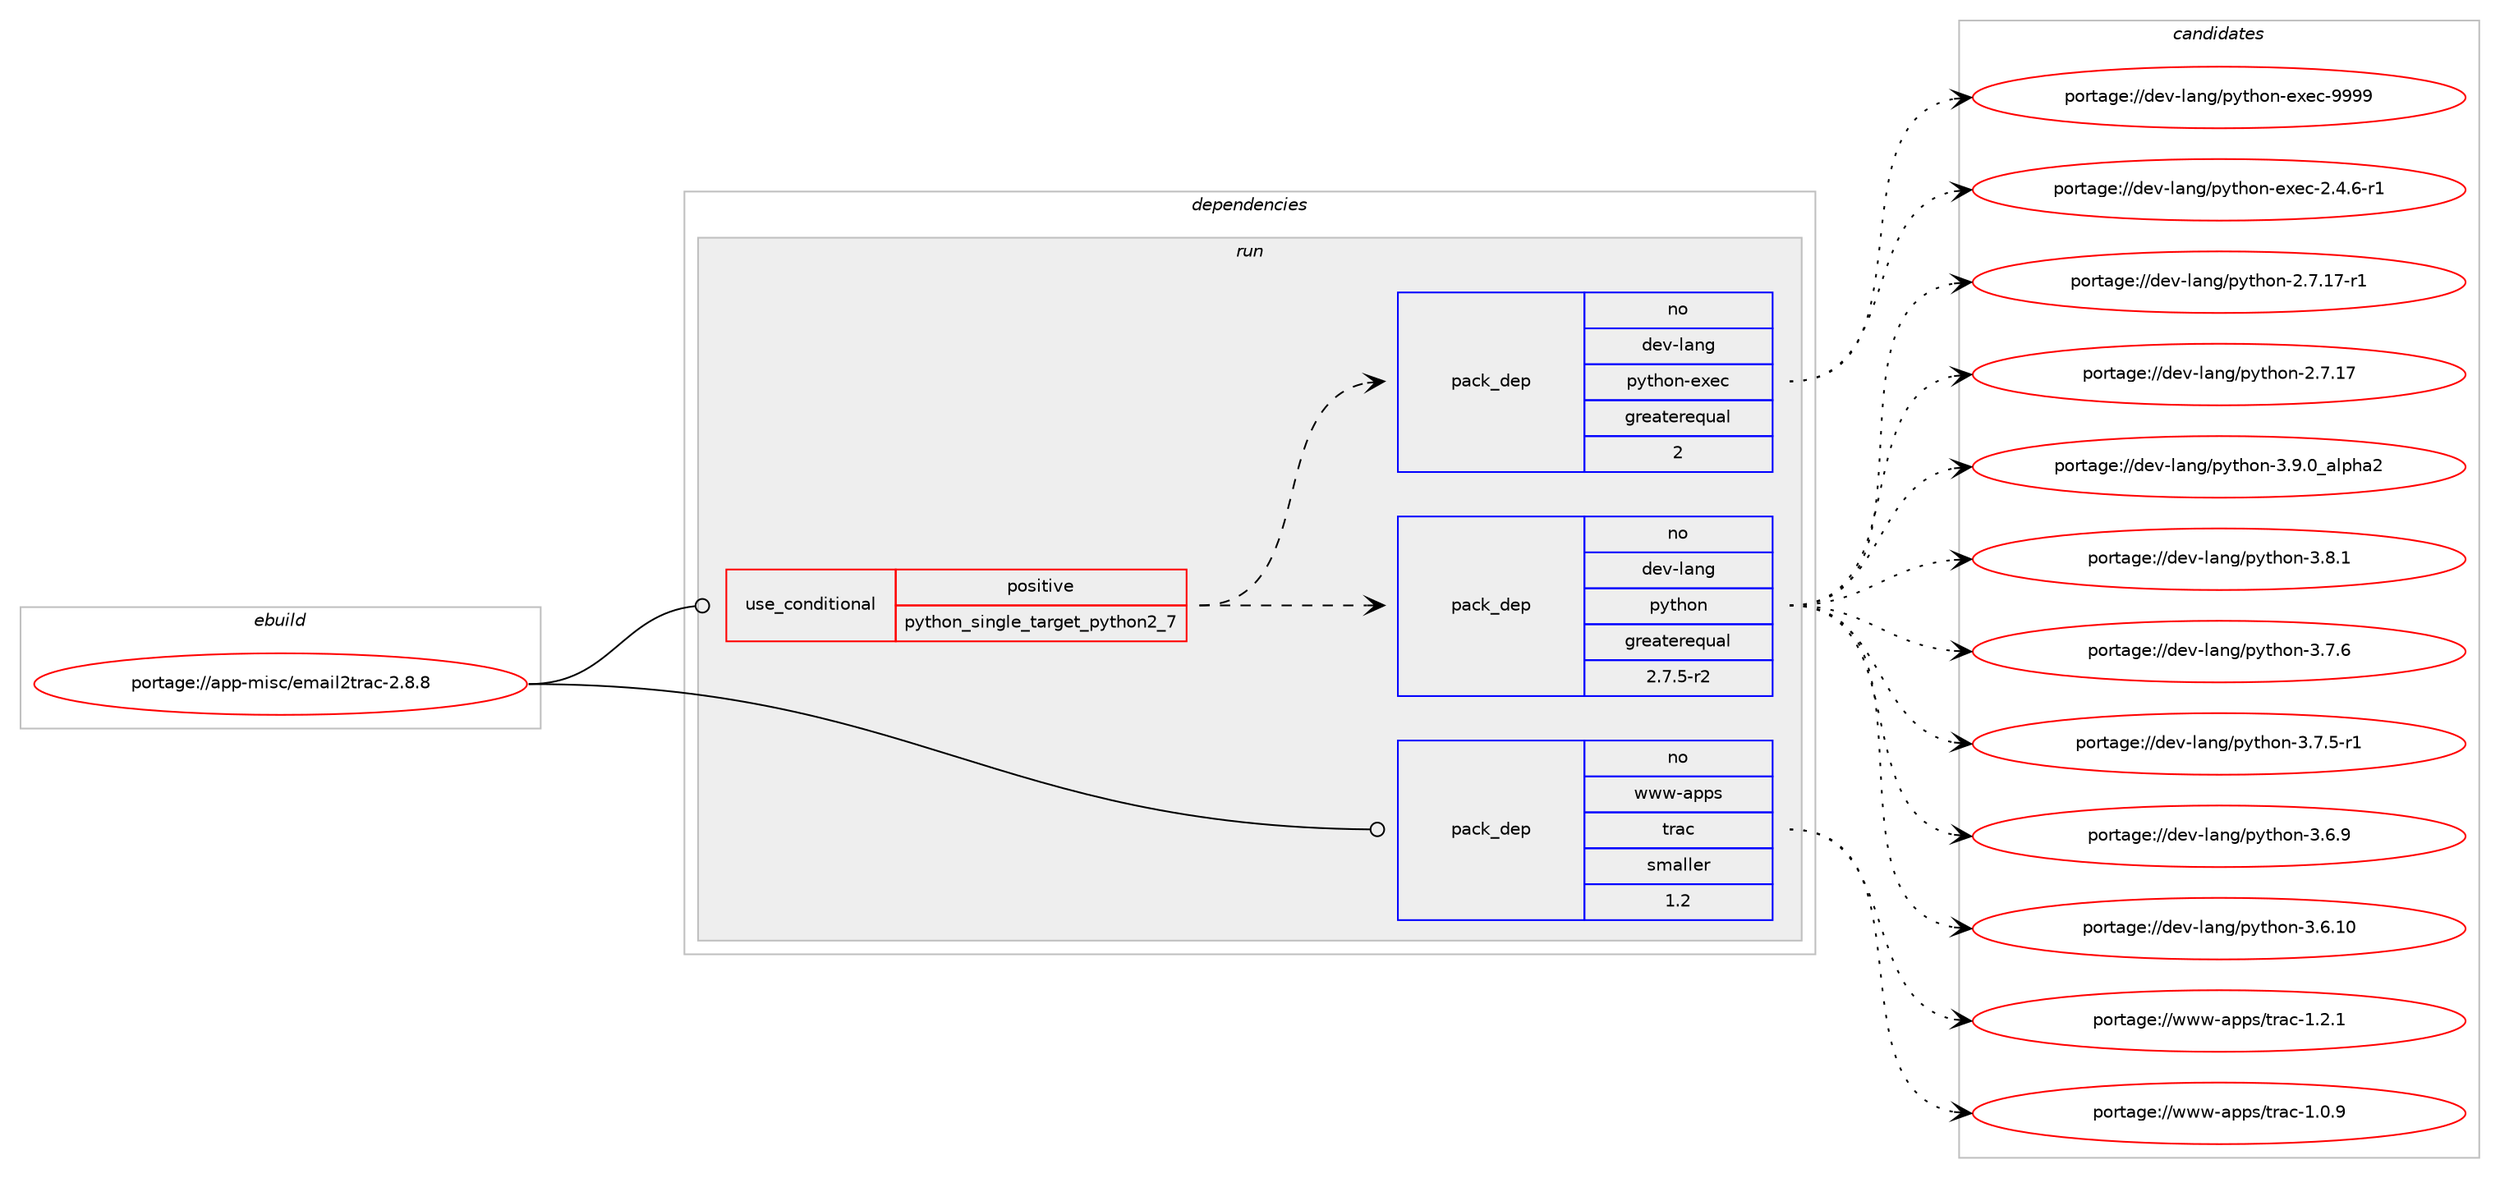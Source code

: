 digraph prolog {

# *************
# Graph options
# *************

newrank=true;
concentrate=true;
compound=true;
graph [rankdir=LR,fontname=Helvetica,fontsize=10,ranksep=1.5];#, ranksep=2.5, nodesep=0.2];
edge  [arrowhead=vee];
node  [fontname=Helvetica,fontsize=10];

# **********
# The ebuild
# **********

subgraph cluster_leftcol {
color=gray;
rank=same;
label=<<i>ebuild</i>>;
id [label="portage://app-misc/email2trac-2.8.8", color=red, width=4, href="../app-misc/email2trac-2.8.8.svg"];
}

# ****************
# The dependencies
# ****************

subgraph cluster_midcol {
color=gray;
label=<<i>dependencies</i>>;
subgraph cluster_compile {
fillcolor="#eeeeee";
style=filled;
label=<<i>compile</i>>;
}
subgraph cluster_compileandrun {
fillcolor="#eeeeee";
style=filled;
label=<<i>compile and run</i>>;
}
subgraph cluster_run {
fillcolor="#eeeeee";
style=filled;
label=<<i>run</i>>;
subgraph cond143555 {
dependency612891 [label=<<TABLE BORDER="0" CELLBORDER="1" CELLSPACING="0" CELLPADDING="4"><TR><TD ROWSPAN="3" CELLPADDING="10">use_conditional</TD></TR><TR><TD>positive</TD></TR><TR><TD>python_single_target_python2_7</TD></TR></TABLE>>, shape=none, color=red];
subgraph pack461135 {
dependency612892 [label=<<TABLE BORDER="0" CELLBORDER="1" CELLSPACING="0" CELLPADDING="4" WIDTH="220"><TR><TD ROWSPAN="6" CELLPADDING="30">pack_dep</TD></TR><TR><TD WIDTH="110">no</TD></TR><TR><TD>dev-lang</TD></TR><TR><TD>python</TD></TR><TR><TD>greaterequal</TD></TR><TR><TD>2.7.5-r2</TD></TR></TABLE>>, shape=none, color=blue];
}
dependency612891:e -> dependency612892:w [weight=20,style="dashed",arrowhead="vee"];
subgraph pack461136 {
dependency612893 [label=<<TABLE BORDER="0" CELLBORDER="1" CELLSPACING="0" CELLPADDING="4" WIDTH="220"><TR><TD ROWSPAN="6" CELLPADDING="30">pack_dep</TD></TR><TR><TD WIDTH="110">no</TD></TR><TR><TD>dev-lang</TD></TR><TR><TD>python-exec</TD></TR><TR><TD>greaterequal</TD></TR><TR><TD>2</TD></TR></TABLE>>, shape=none, color=blue];
}
dependency612891:e -> dependency612893:w [weight=20,style="dashed",arrowhead="vee"];
}
id:e -> dependency612891:w [weight=20,style="solid",arrowhead="odot"];
subgraph pack461137 {
dependency612894 [label=<<TABLE BORDER="0" CELLBORDER="1" CELLSPACING="0" CELLPADDING="4" WIDTH="220"><TR><TD ROWSPAN="6" CELLPADDING="30">pack_dep</TD></TR><TR><TD WIDTH="110">no</TD></TR><TR><TD>www-apps</TD></TR><TR><TD>trac</TD></TR><TR><TD>smaller</TD></TR><TR><TD>1.2</TD></TR></TABLE>>, shape=none, color=blue];
}
id:e -> dependency612894:w [weight=20,style="solid",arrowhead="odot"];
}
}

# **************
# The candidates
# **************

subgraph cluster_choices {
rank=same;
color=gray;
label=<<i>candidates</i>>;

subgraph choice461135 {
color=black;
nodesep=1;
choice10010111845108971101034711212111610411111045514657464895971081121049750 [label="portage://dev-lang/python-3.9.0_alpha2", color=red, width=4,href="../dev-lang/python-3.9.0_alpha2.svg"];
choice100101118451089711010347112121116104111110455146564649 [label="portage://dev-lang/python-3.8.1", color=red, width=4,href="../dev-lang/python-3.8.1.svg"];
choice100101118451089711010347112121116104111110455146554654 [label="portage://dev-lang/python-3.7.6", color=red, width=4,href="../dev-lang/python-3.7.6.svg"];
choice1001011184510897110103471121211161041111104551465546534511449 [label="portage://dev-lang/python-3.7.5-r1", color=red, width=4,href="../dev-lang/python-3.7.5-r1.svg"];
choice100101118451089711010347112121116104111110455146544657 [label="portage://dev-lang/python-3.6.9", color=red, width=4,href="../dev-lang/python-3.6.9.svg"];
choice10010111845108971101034711212111610411111045514654464948 [label="portage://dev-lang/python-3.6.10", color=red, width=4,href="../dev-lang/python-3.6.10.svg"];
choice100101118451089711010347112121116104111110455046554649554511449 [label="portage://dev-lang/python-2.7.17-r1", color=red, width=4,href="../dev-lang/python-2.7.17-r1.svg"];
choice10010111845108971101034711212111610411111045504655464955 [label="portage://dev-lang/python-2.7.17", color=red, width=4,href="../dev-lang/python-2.7.17.svg"];
dependency612892:e -> choice10010111845108971101034711212111610411111045514657464895971081121049750:w [style=dotted,weight="100"];
dependency612892:e -> choice100101118451089711010347112121116104111110455146564649:w [style=dotted,weight="100"];
dependency612892:e -> choice100101118451089711010347112121116104111110455146554654:w [style=dotted,weight="100"];
dependency612892:e -> choice1001011184510897110103471121211161041111104551465546534511449:w [style=dotted,weight="100"];
dependency612892:e -> choice100101118451089711010347112121116104111110455146544657:w [style=dotted,weight="100"];
dependency612892:e -> choice10010111845108971101034711212111610411111045514654464948:w [style=dotted,weight="100"];
dependency612892:e -> choice100101118451089711010347112121116104111110455046554649554511449:w [style=dotted,weight="100"];
dependency612892:e -> choice10010111845108971101034711212111610411111045504655464955:w [style=dotted,weight="100"];
}
subgraph choice461136 {
color=black;
nodesep=1;
choice10010111845108971101034711212111610411111045101120101994557575757 [label="portage://dev-lang/python-exec-9999", color=red, width=4,href="../dev-lang/python-exec-9999.svg"];
choice10010111845108971101034711212111610411111045101120101994550465246544511449 [label="portage://dev-lang/python-exec-2.4.6-r1", color=red, width=4,href="../dev-lang/python-exec-2.4.6-r1.svg"];
dependency612893:e -> choice10010111845108971101034711212111610411111045101120101994557575757:w [style=dotted,weight="100"];
dependency612893:e -> choice10010111845108971101034711212111610411111045101120101994550465246544511449:w [style=dotted,weight="100"];
}
subgraph choice461137 {
color=black;
nodesep=1;
choice1191191194597112112115471161149799454946504649 [label="portage://www-apps/trac-1.2.1", color=red, width=4,href="../www-apps/trac-1.2.1.svg"];
choice1191191194597112112115471161149799454946484657 [label="portage://www-apps/trac-1.0.9", color=red, width=4,href="../www-apps/trac-1.0.9.svg"];
dependency612894:e -> choice1191191194597112112115471161149799454946504649:w [style=dotted,weight="100"];
dependency612894:e -> choice1191191194597112112115471161149799454946484657:w [style=dotted,weight="100"];
}
}

}
